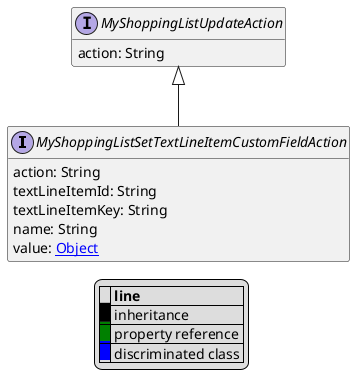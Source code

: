 @startuml

hide empty fields
hide empty methods
legend
|= |= line |
|<back:black>   </back>| inheritance |
|<back:green>   </back>| property reference |
|<back:blue>   </back>| discriminated class |
endlegend
interface MyShoppingListSetTextLineItemCustomFieldAction [[MyShoppingListSetTextLineItemCustomFieldAction.svg]] extends MyShoppingListUpdateAction {
    action: String
    textLineItemId: String
    textLineItemKey: String
    name: String
    value: [[Object.svg Object]]
}
interface MyShoppingListUpdateAction [[MyShoppingListUpdateAction.svg]]  {
    action: String
}





@enduml
